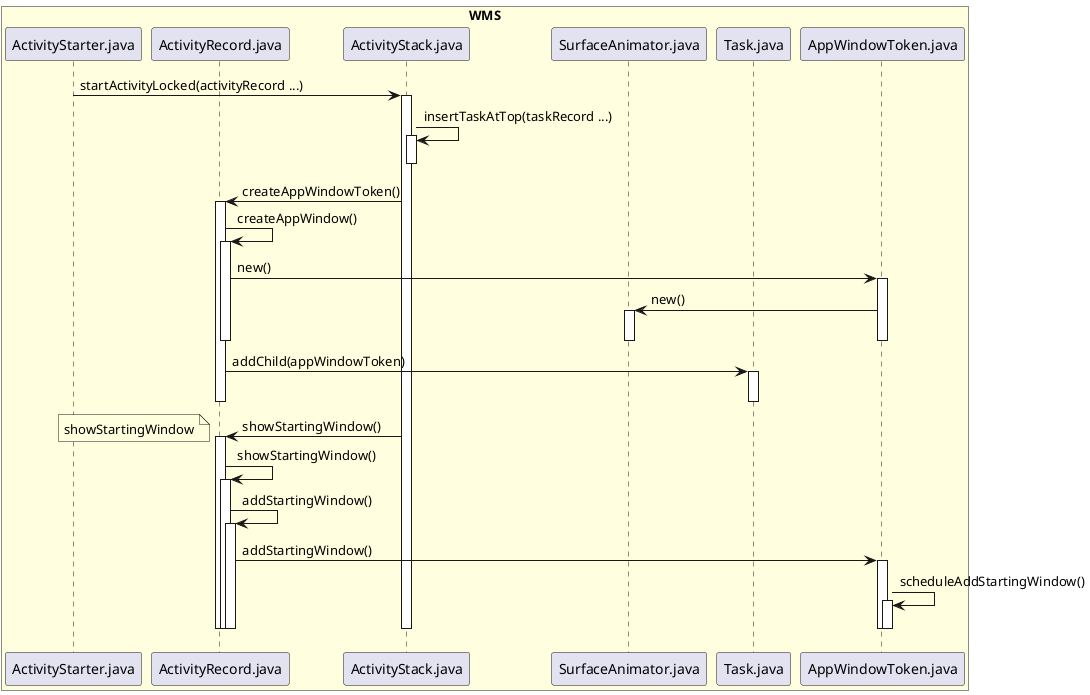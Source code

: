 @startuml

box "WMS"  #LightYellow
participant ActivityStarter.java
participant ActivityRecord.java
participant ActivityStack.java
participant SurfaceAnimator.java
participant Task.java
participant AppWindowToken.java
end box


ActivityStarter.java -> ActivityStack.java : startActivityLocked(activityRecord ...)
activate ActivityStack.java
ActivityStack.java -> ActivityStack.java : insertTaskAtTop(taskRecord ...)
activate ActivityStack.java
deactivate ActivityStack.java

ActivityStack.java -> ActivityRecord.java : createAppWindowToken()
activate ActivityRecord.java
ActivityRecord.java -> ActivityRecord.java : createAppWindow()
activate ActivityRecord.java
ActivityRecord.java -> AppWindowToken.java : new()
activate AppWindowToken.java
AppWindowToken.java -> SurfaceAnimator.java : new()
activate SurfaceAnimator.java
deactivate SurfaceAnimator.java
deactivate AppWindowToken.java
deactivate ActivityRecord.java

ActivityRecord.java -> Task.java : addChild(appWindowToken)
activate Task.java
deactivate Task.java
deactivate ActivityRecord.java

ActivityStack.java -> ActivityRecord.java :showStartingWindow()
activate ActivityRecord.java
note left: showStartingWindow
ActivityRecord.java -> ActivityRecord.java :showStartingWindow()
activate ActivityRecord.java
ActivityRecord.java -> ActivityRecord.java :addStartingWindow()
activate ActivityRecord.java
ActivityRecord.java -> AppWindowToken.java :addStartingWindow()
activate AppWindowToken.java
AppWindowToken.java -> AppWindowToken.java :scheduleAddStartingWindow()
activate AppWindowToken.java
deactivate AppWindowToken.java
deactivate AppWindowToken.java
deactivate ActivityRecord.java
deactivate ActivityRecord.java
deactivate ActivityRecord.java
deactivate ActivityStack.java

@enduml